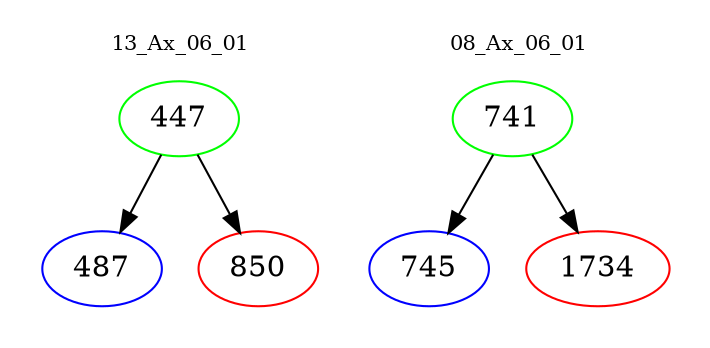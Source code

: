 digraph{
subgraph cluster_0 {
color = white
label = "13_Ax_06_01";
fontsize=10;
T0_447 [label="447", color="green"]
T0_447 -> T0_487 [color="black"]
T0_487 [label="487", color="blue"]
T0_447 -> T0_850 [color="black"]
T0_850 [label="850", color="red"]
}
subgraph cluster_1 {
color = white
label = "08_Ax_06_01";
fontsize=10;
T1_741 [label="741", color="green"]
T1_741 -> T1_745 [color="black"]
T1_745 [label="745", color="blue"]
T1_741 -> T1_1734 [color="black"]
T1_1734 [label="1734", color="red"]
}
}
